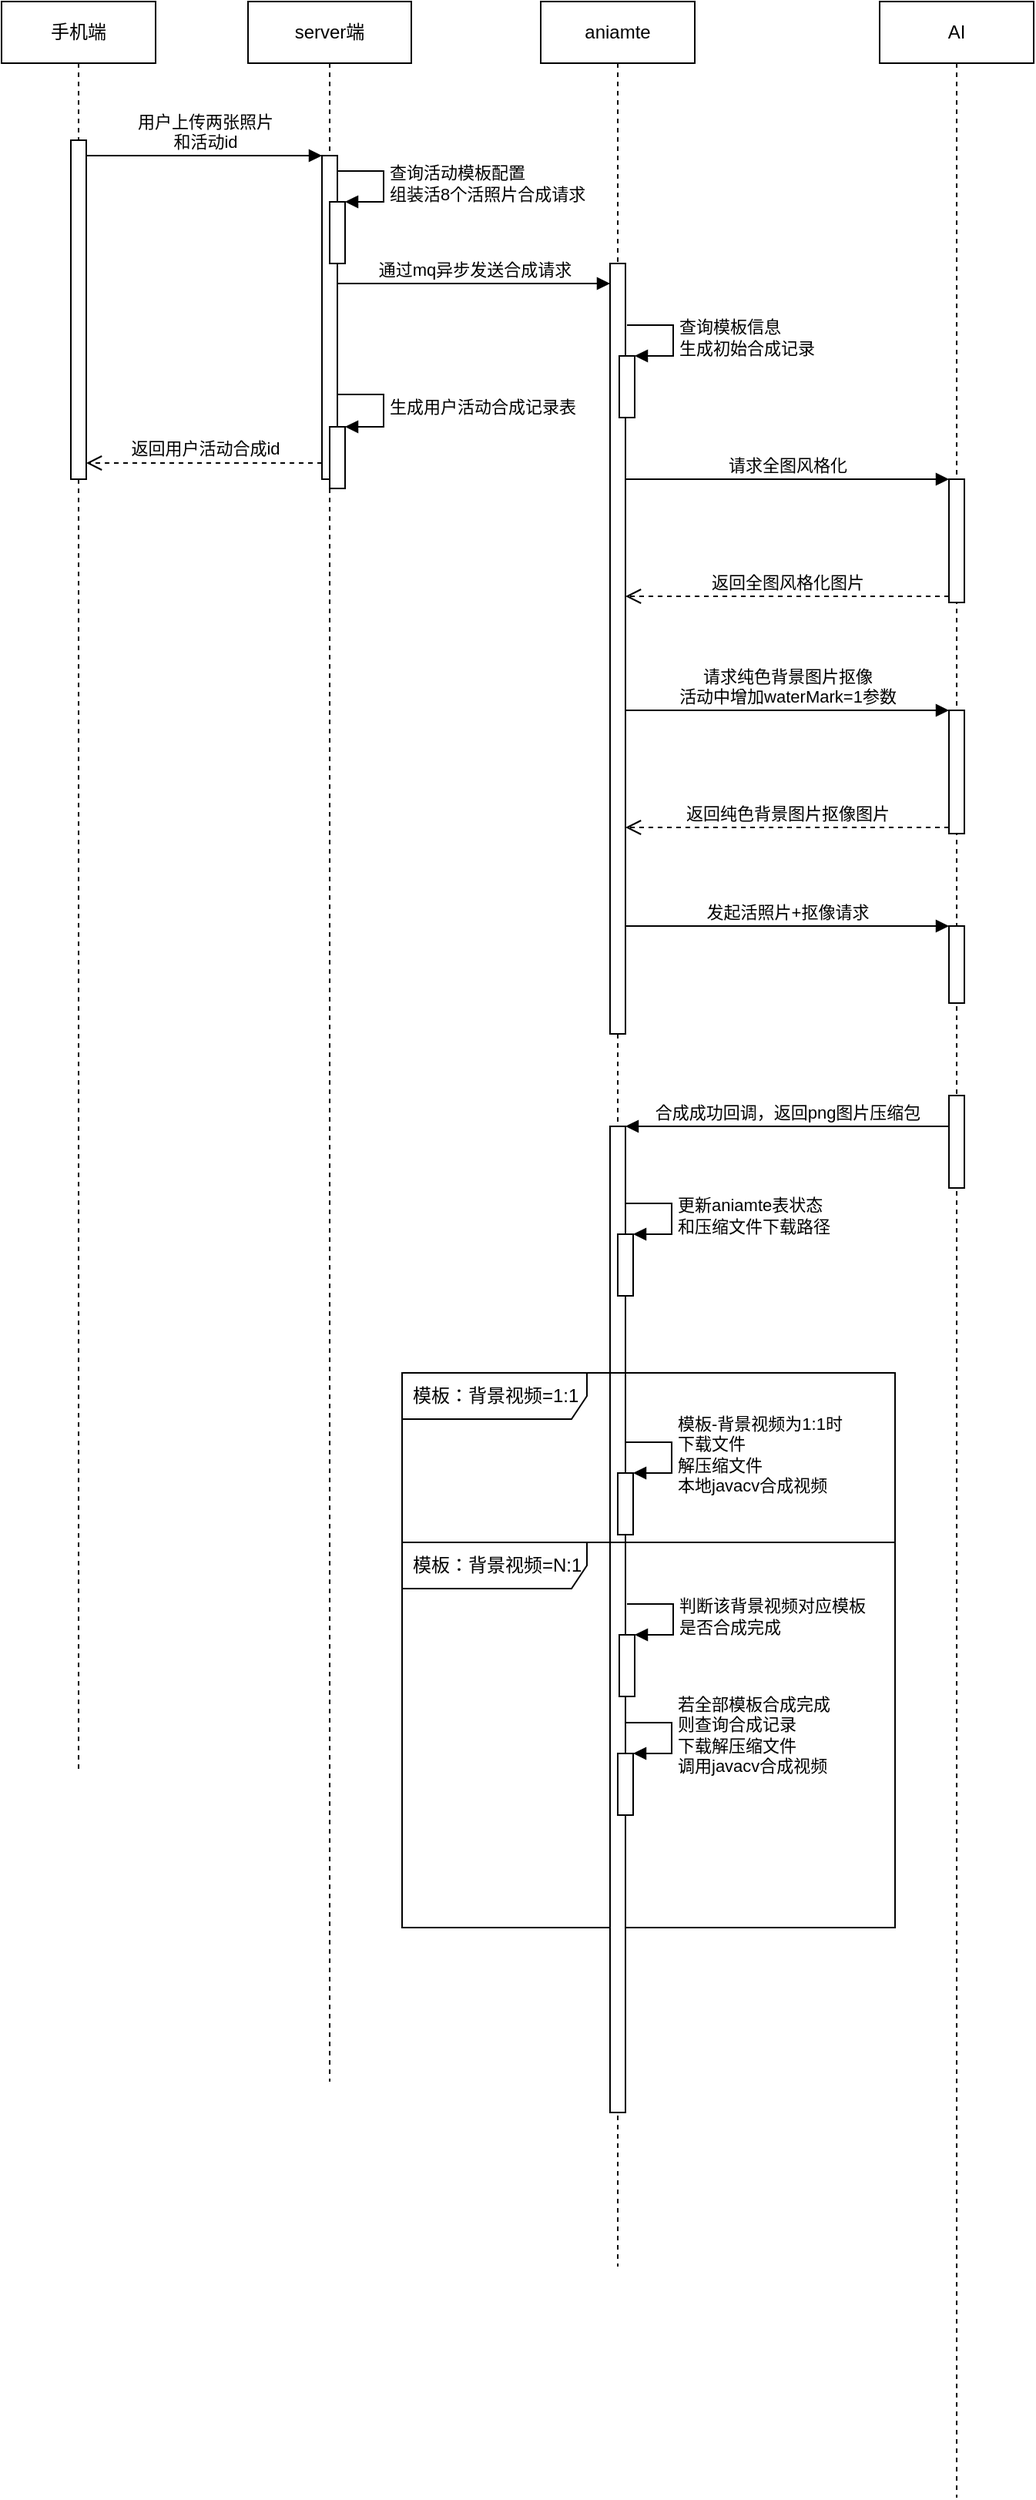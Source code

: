 <mxfile version="20.4.1" type="github">
  <diagram id="Lec9oAFG67YDy-X9fQWe" name="第 1 页">
    <mxGraphModel dx="1108" dy="450" grid="1" gridSize="10" guides="1" tooltips="1" connect="1" arrows="1" fold="1" page="1" pageScale="1" pageWidth="827" pageHeight="1169" math="0" shadow="0">
      <root>
        <mxCell id="0" />
        <mxCell id="1" parent="0" />
        <mxCell id="KUPW0LQg7xvWzgEW6YCn-75" value="模板：背景视频=N:1" style="shape=umlFrame;whiteSpace=wrap;html=1;width=120;height=30;boundedLbl=1;verticalAlign=middle;align=left;spacingLeft=5;" vertex="1" parent="1">
          <mxGeometry x="380" y="1040" width="320" height="250" as="geometry" />
        </mxCell>
        <mxCell id="KUPW0LQg7xvWzgEW6YCn-16" value="手机端" style="shape=umlLifeline;perimeter=lifelinePerimeter;whiteSpace=wrap;html=1;container=1;collapsible=0;recursiveResize=0;outlineConnect=0;" vertex="1" parent="1">
          <mxGeometry x="120" y="40" width="100" height="1150" as="geometry" />
        </mxCell>
        <mxCell id="KUPW0LQg7xvWzgEW6YCn-26" value="" style="html=1;points=[];perimeter=orthogonalPerimeter;" vertex="1" parent="KUPW0LQg7xvWzgEW6YCn-16">
          <mxGeometry x="45" y="90" width="10" height="220" as="geometry" />
        </mxCell>
        <mxCell id="KUPW0LQg7xvWzgEW6YCn-18" value="server端" style="shape=umlLifeline;perimeter=lifelinePerimeter;whiteSpace=wrap;html=1;container=1;collapsible=0;recursiveResize=0;outlineConnect=0;" vertex="1" parent="1">
          <mxGeometry x="280" y="40" width="106" height="1350" as="geometry" />
        </mxCell>
        <mxCell id="KUPW0LQg7xvWzgEW6YCn-22" value="" style="html=1;points=[];perimeter=orthogonalPerimeter;" vertex="1" parent="KUPW0LQg7xvWzgEW6YCn-18">
          <mxGeometry x="48" y="100" width="10" height="210" as="geometry" />
        </mxCell>
        <mxCell id="KUPW0LQg7xvWzgEW6YCn-32" value="" style="html=1;points=[];perimeter=orthogonalPerimeter;" vertex="1" parent="KUPW0LQg7xvWzgEW6YCn-18">
          <mxGeometry x="53" y="276" width="10" height="40" as="geometry" />
        </mxCell>
        <mxCell id="KUPW0LQg7xvWzgEW6YCn-33" value="生成用户活动合成记录表" style="edgeStyle=orthogonalEdgeStyle;html=1;align=left;spacingLeft=2;endArrow=block;rounded=0;entryX=1;entryY=0;" edge="1" target="KUPW0LQg7xvWzgEW6YCn-32" parent="KUPW0LQg7xvWzgEW6YCn-18">
          <mxGeometry relative="1" as="geometry">
            <mxPoint x="58" y="255" as="sourcePoint" />
            <Array as="points">
              <mxPoint x="88" y="255" />
            </Array>
          </mxGeometry>
        </mxCell>
        <mxCell id="KUPW0LQg7xvWzgEW6YCn-38" value="" style="html=1;points=[];perimeter=orthogonalPerimeter;" vertex="1" parent="KUPW0LQg7xvWzgEW6YCn-18">
          <mxGeometry x="53" y="130" width="10" height="40" as="geometry" />
        </mxCell>
        <mxCell id="KUPW0LQg7xvWzgEW6YCn-39" value="查询活动模板配置&lt;br&gt;组装活8个活照片合成请求" style="edgeStyle=orthogonalEdgeStyle;html=1;align=left;spacingLeft=2;endArrow=block;rounded=0;entryX=1;entryY=0;" edge="1" target="KUPW0LQg7xvWzgEW6YCn-38" parent="KUPW0LQg7xvWzgEW6YCn-18">
          <mxGeometry relative="1" as="geometry">
            <mxPoint x="58" y="110" as="sourcePoint" />
            <Array as="points">
              <mxPoint x="88" y="110" />
            </Array>
          </mxGeometry>
        </mxCell>
        <mxCell id="KUPW0LQg7xvWzgEW6YCn-19" value="aniamte" style="shape=umlLifeline;perimeter=lifelinePerimeter;whiteSpace=wrap;html=1;container=1;collapsible=0;recursiveResize=0;outlineConnect=0;" vertex="1" parent="1">
          <mxGeometry x="470" y="40" width="100" height="1470" as="geometry" />
        </mxCell>
        <mxCell id="KUPW0LQg7xvWzgEW6YCn-29" value="" style="html=1;points=[];perimeter=orthogonalPerimeter;" vertex="1" parent="KUPW0LQg7xvWzgEW6YCn-19">
          <mxGeometry x="45" y="170" width="10" height="500" as="geometry" />
        </mxCell>
        <mxCell id="KUPW0LQg7xvWzgEW6YCn-34" value="" style="html=1;points=[];perimeter=orthogonalPerimeter;" vertex="1" parent="KUPW0LQg7xvWzgEW6YCn-19">
          <mxGeometry x="51" y="230" width="10" height="40" as="geometry" />
        </mxCell>
        <mxCell id="KUPW0LQg7xvWzgEW6YCn-35" value="查询模板信息&lt;br&gt;生成初始合成记录" style="edgeStyle=orthogonalEdgeStyle;html=1;align=left;spacingLeft=2;endArrow=block;rounded=0;entryX=1;entryY=0;" edge="1" target="KUPW0LQg7xvWzgEW6YCn-34" parent="KUPW0LQg7xvWzgEW6YCn-19">
          <mxGeometry relative="1" as="geometry">
            <mxPoint x="56" y="210" as="sourcePoint" />
            <Array as="points">
              <mxPoint x="86" y="210" />
            </Array>
          </mxGeometry>
        </mxCell>
        <mxCell id="KUPW0LQg7xvWzgEW6YCn-54" value="" style="html=1;points=[];perimeter=orthogonalPerimeter;" vertex="1" parent="KUPW0LQg7xvWzgEW6YCn-19">
          <mxGeometry x="45" y="730" width="10" height="640" as="geometry" />
        </mxCell>
        <mxCell id="KUPW0LQg7xvWzgEW6YCn-62" value="" style="html=1;points=[];perimeter=orthogonalPerimeter;" vertex="1" parent="KUPW0LQg7xvWzgEW6YCn-19">
          <mxGeometry x="50" y="800" width="10" height="40" as="geometry" />
        </mxCell>
        <mxCell id="KUPW0LQg7xvWzgEW6YCn-63" value="更新aniamte表状态&lt;br&gt;和压缩文件下载路径" style="edgeStyle=orthogonalEdgeStyle;html=1;align=left;spacingLeft=2;endArrow=block;rounded=0;entryX=1;entryY=0;" edge="1" target="KUPW0LQg7xvWzgEW6YCn-62" parent="KUPW0LQg7xvWzgEW6YCn-19">
          <mxGeometry relative="1" as="geometry">
            <mxPoint x="55" y="780" as="sourcePoint" />
            <Array as="points">
              <mxPoint x="85" y="780" />
            </Array>
          </mxGeometry>
        </mxCell>
        <mxCell id="KUPW0LQg7xvWzgEW6YCn-64" value="" style="html=1;points=[];perimeter=orthogonalPerimeter;" vertex="1" parent="KUPW0LQg7xvWzgEW6YCn-19">
          <mxGeometry x="50" y="955" width="10" height="40" as="geometry" />
        </mxCell>
        <mxCell id="KUPW0LQg7xvWzgEW6YCn-65" value="模板-背景视频为1:1时&lt;br&gt;下载文件&lt;br&gt;解压缩文件&lt;br&gt;本地javacv合成视频" style="edgeStyle=orthogonalEdgeStyle;html=1;align=left;spacingLeft=2;endArrow=block;rounded=0;entryX=1;entryY=0;" edge="1" target="KUPW0LQg7xvWzgEW6YCn-64" parent="KUPW0LQg7xvWzgEW6YCn-19">
          <mxGeometry relative="1" as="geometry">
            <mxPoint x="55" y="935" as="sourcePoint" />
            <Array as="points">
              <mxPoint x="85" y="935" />
            </Array>
          </mxGeometry>
        </mxCell>
        <mxCell id="KUPW0LQg7xvWzgEW6YCn-70" value="" style="html=1;points=[];perimeter=orthogonalPerimeter;" vertex="1" parent="KUPW0LQg7xvWzgEW6YCn-19">
          <mxGeometry x="51" y="1060" width="10" height="40" as="geometry" />
        </mxCell>
        <mxCell id="KUPW0LQg7xvWzgEW6YCn-71" value="判断该背景视频对应模板&lt;br&gt;是否合成完成" style="edgeStyle=orthogonalEdgeStyle;html=1;align=left;spacingLeft=2;endArrow=block;rounded=0;entryX=1;entryY=0;" edge="1" target="KUPW0LQg7xvWzgEW6YCn-70" parent="KUPW0LQg7xvWzgEW6YCn-19">
          <mxGeometry relative="1" as="geometry">
            <mxPoint x="56" y="1040" as="sourcePoint" />
            <Array as="points">
              <mxPoint x="86" y="1040" />
            </Array>
          </mxGeometry>
        </mxCell>
        <mxCell id="KUPW0LQg7xvWzgEW6YCn-76" value="" style="html=1;points=[];perimeter=orthogonalPerimeter;" vertex="1" parent="KUPW0LQg7xvWzgEW6YCn-19">
          <mxGeometry x="50" y="1137" width="10" height="40" as="geometry" />
        </mxCell>
        <mxCell id="KUPW0LQg7xvWzgEW6YCn-77" value="若全部模板合成完成&lt;br&gt;则查询合成记录&lt;br&gt;下载解压缩文件&lt;br&gt;调用javacv合成视频" style="edgeStyle=orthogonalEdgeStyle;html=1;align=left;spacingLeft=2;endArrow=block;rounded=0;entryX=1;entryY=0;" edge="1" target="KUPW0LQg7xvWzgEW6YCn-76" parent="KUPW0LQg7xvWzgEW6YCn-19">
          <mxGeometry relative="1" as="geometry">
            <mxPoint x="55" y="1117" as="sourcePoint" />
            <Array as="points">
              <mxPoint x="85" y="1117" />
            </Array>
          </mxGeometry>
        </mxCell>
        <mxCell id="KUPW0LQg7xvWzgEW6YCn-20" value="AI" style="shape=umlLifeline;perimeter=lifelinePerimeter;whiteSpace=wrap;html=1;container=1;collapsible=0;recursiveResize=0;outlineConnect=0;" vertex="1" parent="1">
          <mxGeometry x="690" y="40" width="100" height="1620" as="geometry" />
        </mxCell>
        <mxCell id="KUPW0LQg7xvWzgEW6YCn-45" value="" style="html=1;points=[];perimeter=orthogonalPerimeter;" vertex="1" parent="KUPW0LQg7xvWzgEW6YCn-20">
          <mxGeometry x="45" y="310" width="10" height="80" as="geometry" />
        </mxCell>
        <mxCell id="KUPW0LQg7xvWzgEW6YCn-48" value="" style="html=1;points=[];perimeter=orthogonalPerimeter;" vertex="1" parent="KUPW0LQg7xvWzgEW6YCn-20">
          <mxGeometry x="45" y="460" width="10" height="80" as="geometry" />
        </mxCell>
        <mxCell id="KUPW0LQg7xvWzgEW6YCn-51" value="" style="html=1;points=[];perimeter=orthogonalPerimeter;" vertex="1" parent="KUPW0LQg7xvWzgEW6YCn-20">
          <mxGeometry x="45" y="600" width="10" height="50" as="geometry" />
        </mxCell>
        <mxCell id="KUPW0LQg7xvWzgEW6YCn-58" value="" style="html=1;points=[];perimeter=orthogonalPerimeter;" vertex="1" parent="KUPW0LQg7xvWzgEW6YCn-20">
          <mxGeometry x="45" y="710" width="10" height="60" as="geometry" />
        </mxCell>
        <mxCell id="KUPW0LQg7xvWzgEW6YCn-23" value="用户上传两张照片&lt;br&gt;和活动id" style="html=1;verticalAlign=bottom;endArrow=block;entryX=0;entryY=0;rounded=0;" edge="1" target="KUPW0LQg7xvWzgEW6YCn-22" parent="1" source="KUPW0LQg7xvWzgEW6YCn-26">
          <mxGeometry relative="1" as="geometry">
            <mxPoint x="200" y="140" as="sourcePoint" />
          </mxGeometry>
        </mxCell>
        <mxCell id="KUPW0LQg7xvWzgEW6YCn-24" value="返回用户活动合成id" style="html=1;verticalAlign=bottom;endArrow=open;dashed=1;endSize=8;exitX=0;exitY=0.95;rounded=0;" edge="1" source="KUPW0LQg7xvWzgEW6YCn-22" parent="1" target="KUPW0LQg7xvWzgEW6YCn-26">
          <mxGeometry relative="1" as="geometry">
            <mxPoint x="200" y="216" as="targetPoint" />
          </mxGeometry>
        </mxCell>
        <mxCell id="KUPW0LQg7xvWzgEW6YCn-30" value="通过mq异步发送合成请求" style="html=1;verticalAlign=bottom;endArrow=block;entryX=0;entryY=0;rounded=0;" edge="1" parent="1">
          <mxGeometry relative="1" as="geometry">
            <mxPoint x="338" y="223.0" as="sourcePoint" />
            <mxPoint x="515" y="223.0" as="targetPoint" />
          </mxGeometry>
        </mxCell>
        <mxCell id="KUPW0LQg7xvWzgEW6YCn-46" value="请求全图风格化" style="html=1;verticalAlign=bottom;endArrow=block;entryX=0;entryY=0;rounded=0;" edge="1" target="KUPW0LQg7xvWzgEW6YCn-45" parent="1" source="KUPW0LQg7xvWzgEW6YCn-29">
          <mxGeometry relative="1" as="geometry">
            <mxPoint x="665" y="350" as="sourcePoint" />
          </mxGeometry>
        </mxCell>
        <mxCell id="KUPW0LQg7xvWzgEW6YCn-47" value="返回全图风格化图片" style="html=1;verticalAlign=bottom;endArrow=open;dashed=1;endSize=8;exitX=0;exitY=0.95;rounded=0;" edge="1" source="KUPW0LQg7xvWzgEW6YCn-45" parent="1" target="KUPW0LQg7xvWzgEW6YCn-29">
          <mxGeometry relative="1" as="geometry">
            <mxPoint x="665" y="426" as="targetPoint" />
          </mxGeometry>
        </mxCell>
        <mxCell id="KUPW0LQg7xvWzgEW6YCn-49" value="请求纯色背景图片抠像&lt;br&gt;活动中增加waterMark=1参数" style="html=1;verticalAlign=bottom;endArrow=block;entryX=0;entryY=0;rounded=0;" edge="1" target="KUPW0LQg7xvWzgEW6YCn-48" parent="1" source="KUPW0LQg7xvWzgEW6YCn-29">
          <mxGeometry relative="1" as="geometry">
            <mxPoint x="665" y="500" as="sourcePoint" />
          </mxGeometry>
        </mxCell>
        <mxCell id="KUPW0LQg7xvWzgEW6YCn-50" value="返回纯色背景图片抠像图片" style="html=1;verticalAlign=bottom;endArrow=open;dashed=1;endSize=8;exitX=0;exitY=0.95;rounded=0;" edge="1" source="KUPW0LQg7xvWzgEW6YCn-48" parent="1" target="KUPW0LQg7xvWzgEW6YCn-29">
          <mxGeometry relative="1" as="geometry">
            <mxPoint x="665" y="576" as="targetPoint" />
          </mxGeometry>
        </mxCell>
        <mxCell id="KUPW0LQg7xvWzgEW6YCn-52" value="发起活照片+抠像请求" style="html=1;verticalAlign=bottom;endArrow=block;entryX=0;entryY=0;rounded=0;" edge="1" target="KUPW0LQg7xvWzgEW6YCn-51" parent="1" source="KUPW0LQg7xvWzgEW6YCn-29">
          <mxGeometry relative="1" as="geometry">
            <mxPoint x="665" y="640" as="sourcePoint" />
          </mxGeometry>
        </mxCell>
        <mxCell id="KUPW0LQg7xvWzgEW6YCn-55" value="合成成功回调，返回png图片压缩包" style="html=1;verticalAlign=bottom;endArrow=block;entryX=1;entryY=0;rounded=0;" edge="1" target="KUPW0LQg7xvWzgEW6YCn-54" parent="1" source="KUPW0LQg7xvWzgEW6YCn-58">
          <mxGeometry relative="1" as="geometry">
            <mxPoint x="585" y="780" as="sourcePoint" />
          </mxGeometry>
        </mxCell>
        <mxCell id="KUPW0LQg7xvWzgEW6YCn-72" value="模板：背景视频=1:1" style="shape=umlFrame;whiteSpace=wrap;html=1;width=120;height=30;boundedLbl=1;verticalAlign=middle;align=left;spacingLeft=5;" vertex="1" parent="1">
          <mxGeometry x="380" y="930" width="320" height="110" as="geometry" />
        </mxCell>
      </root>
    </mxGraphModel>
  </diagram>
</mxfile>
